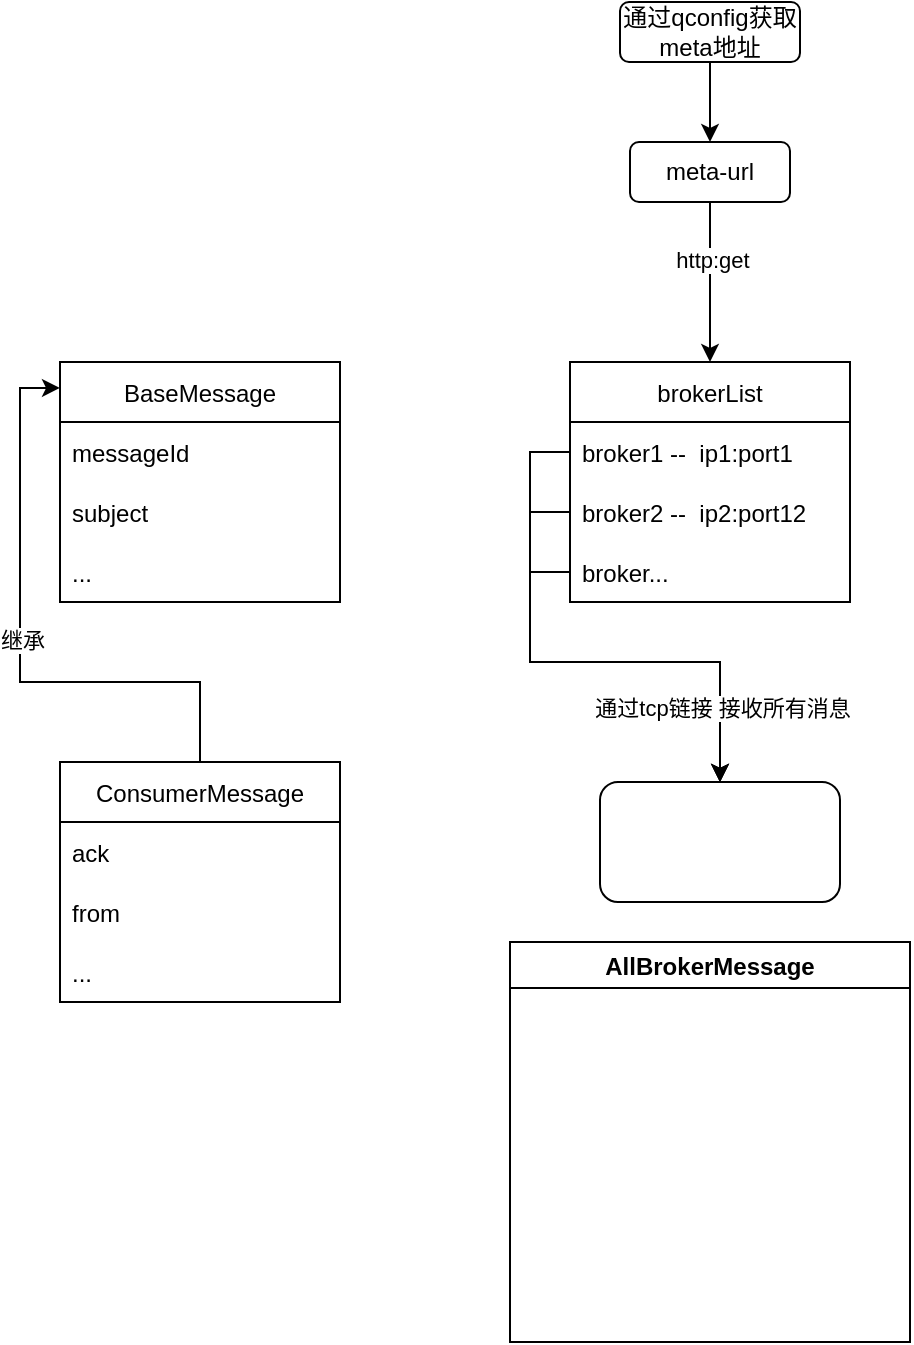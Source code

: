 <mxfile version="16.4.3" type="github">
  <diagram id="tWDcAPOimwPeNBMqo5zK" name="Page-1">
    <mxGraphModel dx="1306" dy="839" grid="1" gridSize="10" guides="1" tooltips="1" connect="1" arrows="1" fold="1" page="1" pageScale="1" pageWidth="827" pageHeight="1169" math="0" shadow="0">
      <root>
        <mxCell id="0" />
        <mxCell id="1" parent="0" />
        <mxCell id="w7Kb-HGctxjNbfegpYOl-1" value="brokerList" style="swimlane;fontStyle=0;childLayout=stackLayout;horizontal=1;startSize=30;horizontalStack=0;resizeParent=1;resizeParentMax=0;resizeLast=0;collapsible=1;marginBottom=0;" vertex="1" parent="1">
          <mxGeometry x="335" y="240" width="140" height="120" as="geometry">
            <mxRectangle x="340" y="430" width="70" height="30" as="alternateBounds" />
          </mxGeometry>
        </mxCell>
        <mxCell id="w7Kb-HGctxjNbfegpYOl-2" value="broker1 --  ip1:port1" style="text;strokeColor=none;fillColor=none;align=left;verticalAlign=middle;spacingLeft=4;spacingRight=4;overflow=hidden;points=[[0,0.5],[1,0.5]];portConstraint=eastwest;rotatable=0;" vertex="1" parent="w7Kb-HGctxjNbfegpYOl-1">
          <mxGeometry y="30" width="140" height="30" as="geometry" />
        </mxCell>
        <mxCell id="w7Kb-HGctxjNbfegpYOl-3" value="broker2 --  ip2:port12" style="text;strokeColor=none;fillColor=none;align=left;verticalAlign=middle;spacingLeft=4;spacingRight=4;overflow=hidden;points=[[0,0.5],[1,0.5]];portConstraint=eastwest;rotatable=0;" vertex="1" parent="w7Kb-HGctxjNbfegpYOl-1">
          <mxGeometry y="60" width="140" height="30" as="geometry" />
        </mxCell>
        <mxCell id="w7Kb-HGctxjNbfegpYOl-4" value="broker..." style="text;strokeColor=none;fillColor=none;align=left;verticalAlign=middle;spacingLeft=4;spacingRight=4;overflow=hidden;points=[[0,0.5],[1,0.5]];portConstraint=eastwest;rotatable=0;" vertex="1" parent="w7Kb-HGctxjNbfegpYOl-1">
          <mxGeometry y="90" width="140" height="30" as="geometry" />
        </mxCell>
        <mxCell id="w7Kb-HGctxjNbfegpYOl-5" value="meta-url" style="rounded=1;whiteSpace=wrap;html=1;" vertex="1" parent="1">
          <mxGeometry x="365" y="130" width="80" height="30" as="geometry" />
        </mxCell>
        <mxCell id="w7Kb-HGctxjNbfegpYOl-8" value="" style="edgeStyle=orthogonalEdgeStyle;rounded=0;orthogonalLoop=1;jettySize=auto;html=1;" edge="1" parent="1" source="w7Kb-HGctxjNbfegpYOl-7" target="w7Kb-HGctxjNbfegpYOl-5">
          <mxGeometry relative="1" as="geometry" />
        </mxCell>
        <mxCell id="w7Kb-HGctxjNbfegpYOl-7" value="通过qconfig获取meta地址" style="rounded=1;whiteSpace=wrap;html=1;" vertex="1" parent="1">
          <mxGeometry x="360" y="60" width="90" height="30" as="geometry" />
        </mxCell>
        <mxCell id="w7Kb-HGctxjNbfegpYOl-11" value="" style="endArrow=classic;html=1;rounded=0;exitX=0.5;exitY=1;exitDx=0;exitDy=0;entryX=0.5;entryY=0;entryDx=0;entryDy=0;" edge="1" parent="1" source="w7Kb-HGctxjNbfegpYOl-5" target="w7Kb-HGctxjNbfegpYOl-1">
          <mxGeometry width="50" height="50" relative="1" as="geometry">
            <mxPoint x="390" y="500" as="sourcePoint" />
            <mxPoint x="440" y="450" as="targetPoint" />
          </mxGeometry>
        </mxCell>
        <mxCell id="w7Kb-HGctxjNbfegpYOl-12" value="http:get" style="edgeLabel;html=1;align=center;verticalAlign=middle;resizable=0;points=[];" vertex="1" connectable="0" parent="w7Kb-HGctxjNbfegpYOl-11">
          <mxGeometry x="-0.283" y="1" relative="1" as="geometry">
            <mxPoint as="offset" />
          </mxGeometry>
        </mxCell>
        <mxCell id="w7Kb-HGctxjNbfegpYOl-13" value="BaseMessage" style="swimlane;fontStyle=0;childLayout=stackLayout;horizontal=1;startSize=30;horizontalStack=0;resizeParent=1;resizeParentMax=0;resizeLast=0;collapsible=1;marginBottom=0;" vertex="1" parent="1">
          <mxGeometry x="80" y="240" width="140" height="120" as="geometry" />
        </mxCell>
        <mxCell id="w7Kb-HGctxjNbfegpYOl-14" value="messageId" style="text;strokeColor=none;fillColor=none;align=left;verticalAlign=middle;spacingLeft=4;spacingRight=4;overflow=hidden;points=[[0,0.5],[1,0.5]];portConstraint=eastwest;rotatable=0;" vertex="1" parent="w7Kb-HGctxjNbfegpYOl-13">
          <mxGeometry y="30" width="140" height="30" as="geometry" />
        </mxCell>
        <mxCell id="w7Kb-HGctxjNbfegpYOl-15" value="subject" style="text;strokeColor=none;fillColor=none;align=left;verticalAlign=middle;spacingLeft=4;spacingRight=4;overflow=hidden;points=[[0,0.5],[1,0.5]];portConstraint=eastwest;rotatable=0;" vertex="1" parent="w7Kb-HGctxjNbfegpYOl-13">
          <mxGeometry y="60" width="140" height="30" as="geometry" />
        </mxCell>
        <mxCell id="w7Kb-HGctxjNbfegpYOl-16" value="..." style="text;strokeColor=none;fillColor=none;align=left;verticalAlign=middle;spacingLeft=4;spacingRight=4;overflow=hidden;points=[[0,0.5],[1,0.5]];portConstraint=eastwest;rotatable=0;" vertex="1" parent="w7Kb-HGctxjNbfegpYOl-13">
          <mxGeometry y="90" width="140" height="30" as="geometry" />
        </mxCell>
        <mxCell id="w7Kb-HGctxjNbfegpYOl-23" style="edgeStyle=orthogonalEdgeStyle;rounded=0;orthogonalLoop=1;jettySize=auto;html=1;exitX=0.5;exitY=0;exitDx=0;exitDy=0;entryX=0;entryY=0.108;entryDx=0;entryDy=0;entryPerimeter=0;" edge="1" parent="1" source="w7Kb-HGctxjNbfegpYOl-17" target="w7Kb-HGctxjNbfegpYOl-13">
          <mxGeometry relative="1" as="geometry" />
        </mxCell>
        <mxCell id="w7Kb-HGctxjNbfegpYOl-24" value="继承" style="edgeLabel;html=1;align=center;verticalAlign=middle;resizable=0;points=[];" vertex="1" connectable="0" parent="w7Kb-HGctxjNbfegpYOl-23">
          <mxGeometry x="0.017" y="-1" relative="1" as="geometry">
            <mxPoint as="offset" />
          </mxGeometry>
        </mxCell>
        <mxCell id="w7Kb-HGctxjNbfegpYOl-17" value="ConsumerMessage" style="swimlane;fontStyle=0;childLayout=stackLayout;horizontal=1;startSize=30;horizontalStack=0;resizeParent=1;resizeParentMax=0;resizeLast=0;collapsible=1;marginBottom=0;" vertex="1" parent="1">
          <mxGeometry x="80" y="440" width="140" height="120" as="geometry" />
        </mxCell>
        <mxCell id="w7Kb-HGctxjNbfegpYOl-18" value="ack" style="text;strokeColor=none;fillColor=none;align=left;verticalAlign=middle;spacingLeft=4;spacingRight=4;overflow=hidden;points=[[0,0.5],[1,0.5]];portConstraint=eastwest;rotatable=0;" vertex="1" parent="w7Kb-HGctxjNbfegpYOl-17">
          <mxGeometry y="30" width="140" height="30" as="geometry" />
        </mxCell>
        <mxCell id="w7Kb-HGctxjNbfegpYOl-19" value="from" style="text;strokeColor=none;fillColor=none;align=left;verticalAlign=middle;spacingLeft=4;spacingRight=4;overflow=hidden;points=[[0,0.5],[1,0.5]];portConstraint=eastwest;rotatable=0;" vertex="1" parent="w7Kb-HGctxjNbfegpYOl-17">
          <mxGeometry y="60" width="140" height="30" as="geometry" />
        </mxCell>
        <mxCell id="w7Kb-HGctxjNbfegpYOl-20" value="..." style="text;strokeColor=none;fillColor=none;align=left;verticalAlign=middle;spacingLeft=4;spacingRight=4;overflow=hidden;points=[[0,0.5],[1,0.5]];portConstraint=eastwest;rotatable=0;" vertex="1" parent="w7Kb-HGctxjNbfegpYOl-17">
          <mxGeometry y="90" width="140" height="30" as="geometry" />
        </mxCell>
        <mxCell id="w7Kb-HGctxjNbfegpYOl-25" value="AllBrokerMessage" style="swimlane;" vertex="1" parent="1">
          <mxGeometry x="305" y="530" width="200" height="200" as="geometry" />
        </mxCell>
        <mxCell id="w7Kb-HGctxjNbfegpYOl-26" value="" style="rounded=1;whiteSpace=wrap;html=1;" vertex="1" parent="1">
          <mxGeometry x="350" y="450" width="120" height="60" as="geometry" />
        </mxCell>
        <mxCell id="w7Kb-HGctxjNbfegpYOl-27" style="edgeStyle=orthogonalEdgeStyle;rounded=0;orthogonalLoop=1;jettySize=auto;html=1;exitX=0;exitY=0.5;exitDx=0;exitDy=0;" edge="1" parent="1" source="w7Kb-HGctxjNbfegpYOl-4" target="w7Kb-HGctxjNbfegpYOl-26">
          <mxGeometry relative="1" as="geometry">
            <Array as="points">
              <mxPoint x="315" y="345" />
              <mxPoint x="315" y="390" />
              <mxPoint x="410" y="390" />
            </Array>
          </mxGeometry>
        </mxCell>
        <mxCell id="w7Kb-HGctxjNbfegpYOl-30" style="edgeStyle=orthogonalEdgeStyle;rounded=0;orthogonalLoop=1;jettySize=auto;html=1;exitX=0;exitY=0.5;exitDx=0;exitDy=0;entryX=0.5;entryY=0;entryDx=0;entryDy=0;" edge="1" parent="1" source="w7Kb-HGctxjNbfegpYOl-3" target="w7Kb-HGctxjNbfegpYOl-26">
          <mxGeometry relative="1" as="geometry" />
        </mxCell>
        <mxCell id="w7Kb-HGctxjNbfegpYOl-31" style="edgeStyle=orthogonalEdgeStyle;rounded=0;orthogonalLoop=1;jettySize=auto;html=1;exitX=0;exitY=0.5;exitDx=0;exitDy=0;" edge="1" parent="1" source="w7Kb-HGctxjNbfegpYOl-2">
          <mxGeometry relative="1" as="geometry">
            <mxPoint x="410" y="450" as="targetPoint" />
            <Array as="points">
              <mxPoint x="315" y="285" />
              <mxPoint x="315" y="390" />
              <mxPoint x="410" y="390" />
            </Array>
          </mxGeometry>
        </mxCell>
        <mxCell id="w7Kb-HGctxjNbfegpYOl-32" value="通过tcp链接 接收所有消息" style="edgeLabel;html=1;align=center;verticalAlign=middle;resizable=0;points=[];" vertex="1" connectable="0" parent="w7Kb-HGctxjNbfegpYOl-31">
          <mxGeometry x="0.736" y="1" relative="1" as="geometry">
            <mxPoint as="offset" />
          </mxGeometry>
        </mxCell>
      </root>
    </mxGraphModel>
  </diagram>
</mxfile>

